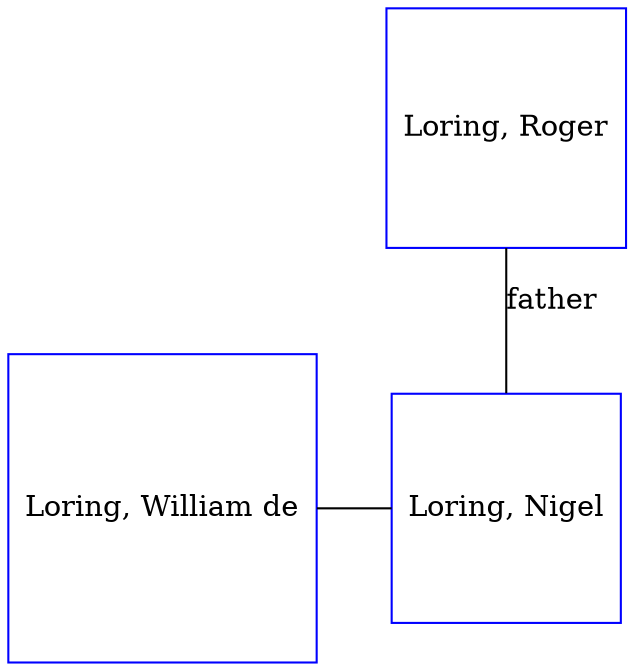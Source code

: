 digraph D {
    edge [dir=none];    node [shape=box];    "021065"   [label="Loring, William de", shape=box, regular=1, color="blue"] ;
"019936"   [label="Loring, Roger", shape=box, regular=1, color="blue"] ;
"012987"   [label="Loring, Nigel", shape=box, regular=1, color="blue"] ;
{rank=same; 021065->012987};
019936->012987 [label="father",arrowsize=0.0]; 
}